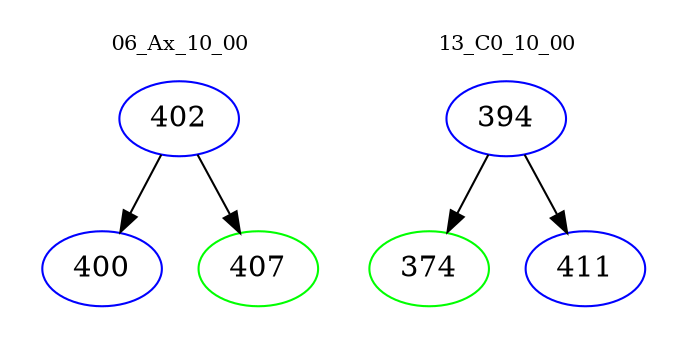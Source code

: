 digraph{
subgraph cluster_0 {
color = white
label = "06_Ax_10_00";
fontsize=10;
T0_402 [label="402", color="blue"]
T0_402 -> T0_400 [color="black"]
T0_400 [label="400", color="blue"]
T0_402 -> T0_407 [color="black"]
T0_407 [label="407", color="green"]
}
subgraph cluster_1 {
color = white
label = "13_C0_10_00";
fontsize=10;
T1_394 [label="394", color="blue"]
T1_394 -> T1_374 [color="black"]
T1_374 [label="374", color="green"]
T1_394 -> T1_411 [color="black"]
T1_411 [label="411", color="blue"]
}
}
